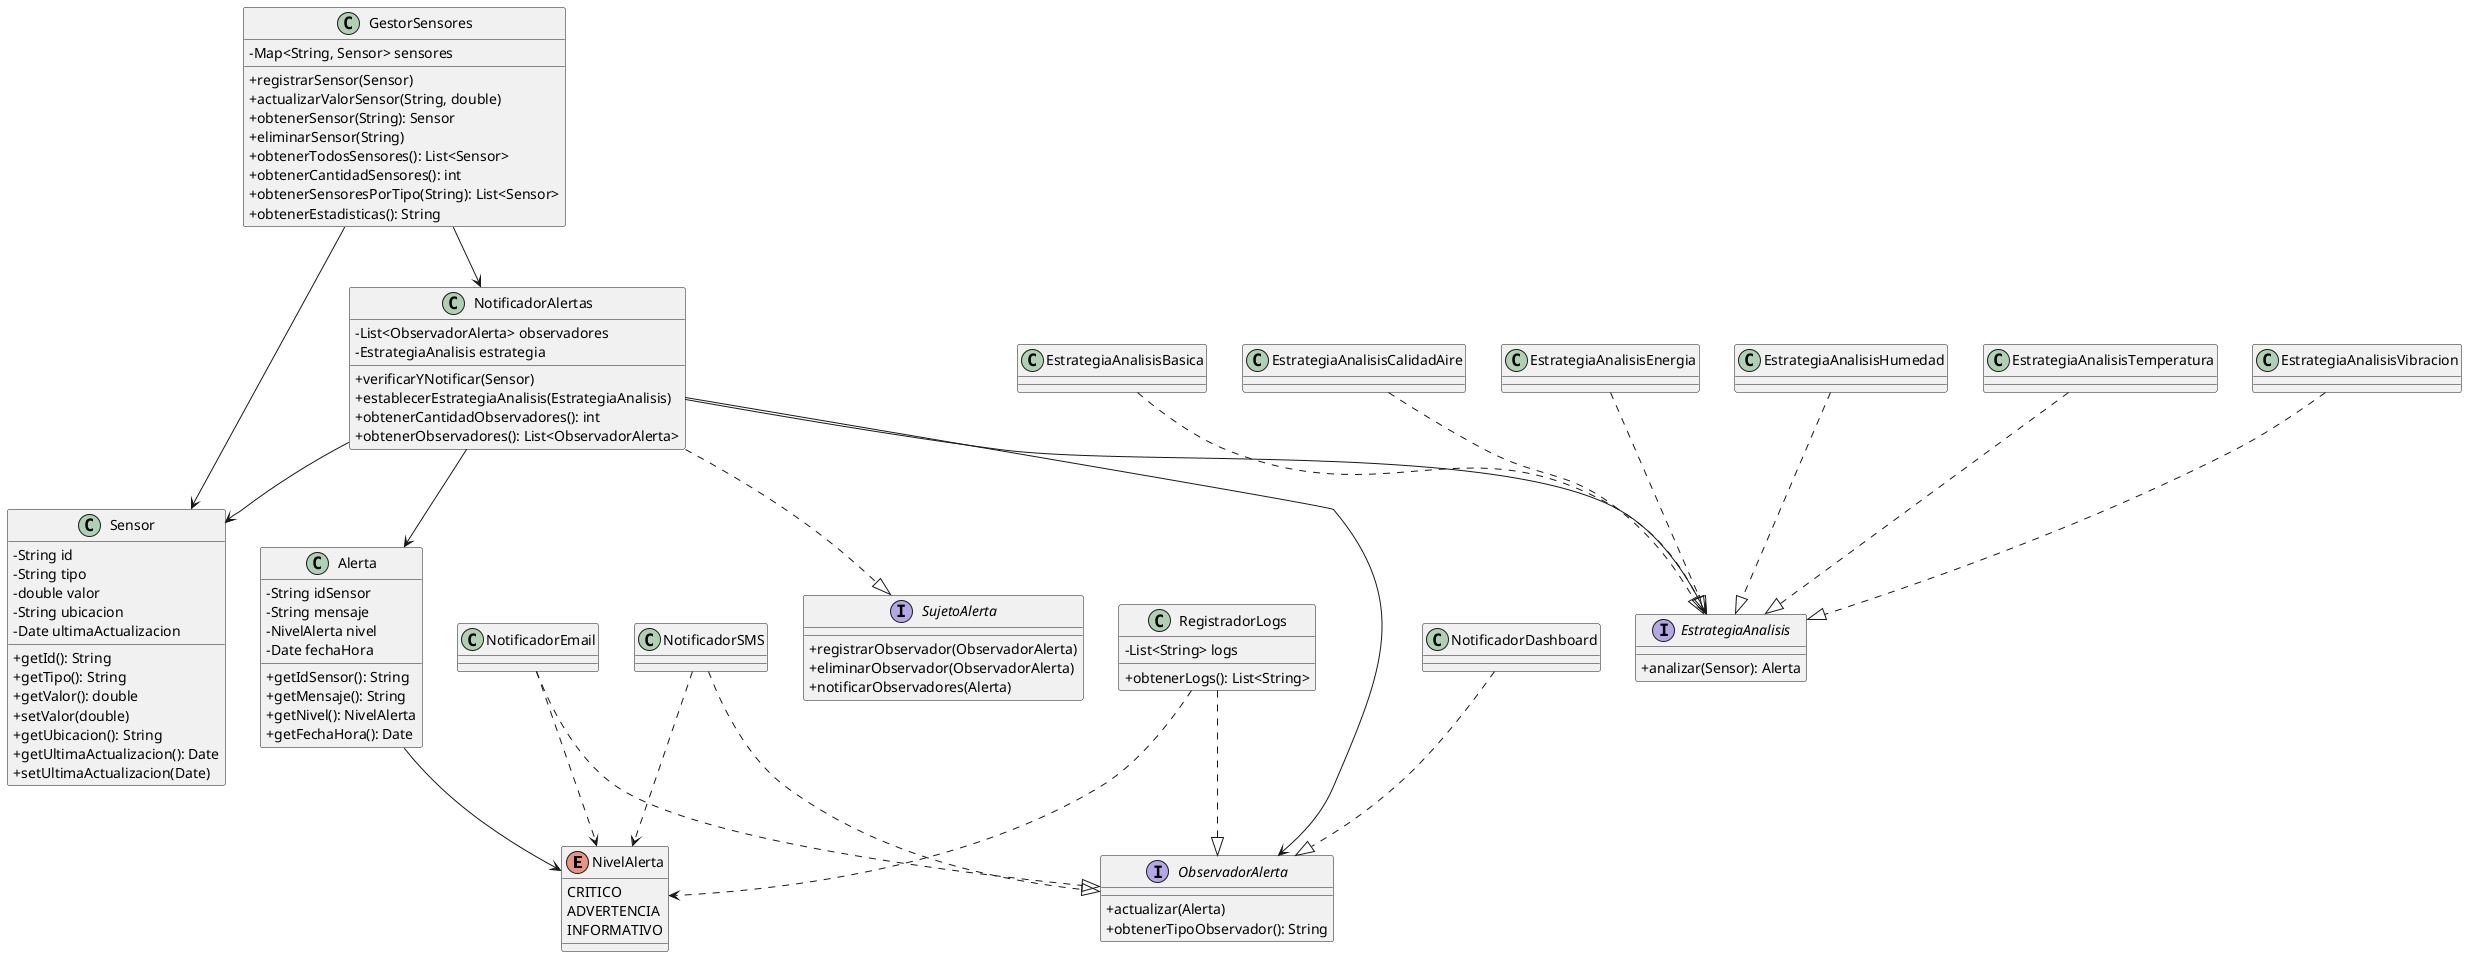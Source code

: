 @startuml
skinparam classAttributeIconSize 0

' Enumeración
enum NivelAlerta {
  CRITICO
  ADVERTENCIA
  INFORMATIVO
}

Alerta --> NivelAlerta
NotificadorEmail ..> NivelAlerta
NotificadorSMS ..> NivelAlerta
RegistradorLogs ..> NivelAlerta


' Clase Alerta
class Alerta {
  - String idSensor
  - String mensaje
  - NivelAlerta nivel
  - Date fechaHora
  + getIdSensor(): String
  + getMensaje(): String
  + getNivel(): NivelAlerta
  + getFechaHora(): Date
}

' Clase Sensor
class Sensor {
  - String id
  - String tipo
  - double valor
  - String ubicacion
  - Date ultimaActualizacion
  + getId(): String
  + getTipo(): String
  + getValor(): double
  + setValor(double)
  + getUbicacion(): String
  + getUltimaActualizacion(): Date
  + setUltimaActualizacion(Date)
}

' Interfaz Estrategia
interface EstrategiaAnalisis {
  + analizar(Sensor): Alerta
}

' Estrategias concretas
class EstrategiaAnalisisBasica
class EstrategiaAnalisisCalidadAire
class EstrategiaAnalisisEnergia
class EstrategiaAnalisisHumedad
class EstrategiaAnalisisTemperatura
class EstrategiaAnalisisVibracion

EstrategiaAnalisisBasica ..|> EstrategiaAnalisis
EstrategiaAnalisisCalidadAire ..|> EstrategiaAnalisis
EstrategiaAnalisisEnergia ..|> EstrategiaAnalisis
EstrategiaAnalisisHumedad ..|> EstrategiaAnalisis
EstrategiaAnalisisTemperatura ..|> EstrategiaAnalisis
EstrategiaAnalisisVibracion ..|> EstrategiaAnalisis

' Interfaz Observador
interface ObservadorAlerta {
  + actualizar(Alerta)
  + obtenerTipoObservador(): String
}

' Observadores concretos
class NotificadorEmail
class NotificadorSMS
class NotificadorDashboard
class RegistradorLogs {
  - List<String> logs
  + obtenerLogs(): List<String>
}

NotificadorEmail ..|> ObservadorAlerta
NotificadorSMS ..|> ObservadorAlerta
NotificadorDashboard ..|> ObservadorAlerta
RegistradorLogs ..|> ObservadorAlerta

' Interfaz Sujeto
interface SujetoAlerta {
  + registrarObservador(ObservadorAlerta)
  + eliminarObservador(ObservadorAlerta)
  + notificarObservadores(Alerta)
}

' Clase NotificadorAlertas
class NotificadorAlertas {
  - List<ObservadorAlerta> observadores
  - EstrategiaAnalisis estrategia
  + verificarYNotificar(Sensor)
  + establecerEstrategiaAnalisis(EstrategiaAnalisis)
  + obtenerCantidadObservadores(): int
  + obtenerObservadores(): List<ObservadorAlerta>
}

NotificadorAlertas ..|> SujetoAlerta
NotificadorAlertas --> EstrategiaAnalisis
NotificadorAlertas --> ObservadorAlerta
NotificadorAlertas --> Sensor
NotificadorAlertas --> Alerta

' Clase GestorSensores
class GestorSensores {
  - Map<String, Sensor> sensores
  + registrarSensor(Sensor)
  + actualizarValorSensor(String, double)
  + obtenerSensor(String): Sensor
  + eliminarSensor(String)
  + obtenerTodosSensores(): List<Sensor>
  + obtenerCantidadSensores(): int
  + obtenerSensoresPorTipo(String): List<Sensor>
  + obtenerEstadisticas(): String
}

GestorSensores --> Sensor
GestorSensores --> NotificadorAlertas

@enduml
